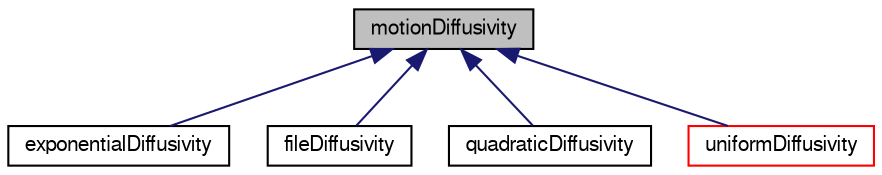 digraph "motionDiffusivity"
{
  bgcolor="transparent";
  edge [fontname="FreeSans",fontsize="10",labelfontname="FreeSans",labelfontsize="10"];
  node [fontname="FreeSans",fontsize="10",shape=record];
  Node0 [label="motionDiffusivity",height=0.2,width=0.4,color="black", fillcolor="grey75", style="filled", fontcolor="black"];
  Node0 -> Node1 [dir="back",color="midnightblue",fontsize="10",style="solid",fontname="FreeSans"];
  Node1 [label="exponentialDiffusivity",height=0.2,width=0.4,color="black",URL="$a23374.html",tooltip="Mesh motion diffusivity maipulator which returns the exp(-alpha/D) of the given diffusivity D..."];
  Node0 -> Node2 [dir="back",color="midnightblue",fontsize="10",style="solid",fontname="FreeSans"];
  Node2 [label="fileDiffusivity",height=0.2,width=0.4,color="black",URL="$a23354.html",tooltip="Motion diffusivity read from given file name. "];
  Node0 -> Node3 [dir="back",color="midnightblue",fontsize="10",style="solid",fontname="FreeSans"];
  Node3 [label="quadraticDiffusivity",height=0.2,width=0.4,color="black",URL="$a23378.html",tooltip="Mesh motion diffusivity maipulator which returns the sqr of the given diffusivity. "];
  Node0 -> Node4 [dir="back",color="midnightblue",fontsize="10",style="solid",fontname="FreeSans"];
  Node4 [label="uniformDiffusivity",height=0.2,width=0.4,color="red",URL="$a23390.html",tooltip="Uniform uniform finite volume mesh motion diffusivity. "];
}
